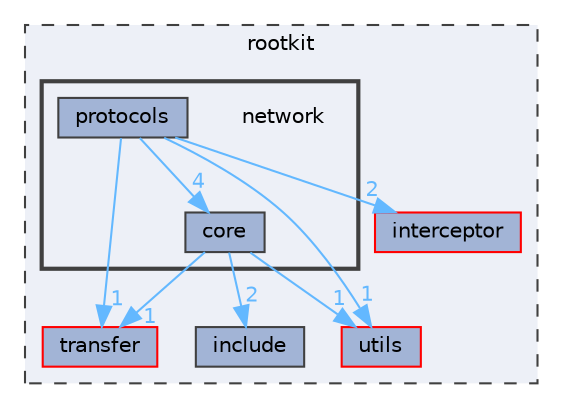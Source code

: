 digraph "network"
{
 // INTERACTIVE_SVG=YES
 // LATEX_PDF_SIZE
  bgcolor="transparent";
  edge [fontname=Helvetica,fontsize=10,labelfontname=Helvetica,labelfontsize=10];
  node [fontname=Helvetica,fontsize=10,shape=box,height=0.2,width=0.4];
  compound=true
  subgraph clusterdir_402360ec4962a67b7aff3737317d7e9a {
    graph [ bgcolor="#edf0f7", pencolor="grey25", label="rootkit", fontname=Helvetica,fontsize=10 style="filled,dashed", URL="dir_402360ec4962a67b7aff3737317d7e9a.html",tooltip=""]
  dir_663e9f7f0e05302df3aefa09fa938471 [label="transfer", fillcolor="#a2b4d6", color="red", style="filled", URL="dir_663e9f7f0e05302df3aefa09fa938471.html",tooltip=""];
  dir_c131034057e02e1eae9fabc5bf404e0f [label="utils", fillcolor="#a2b4d6", color="red", style="filled", URL="dir_c131034057e02e1eae9fabc5bf404e0f.html",tooltip=""];
  dir_d6529833b28cf7034848d180a0eb120f [label="include", fillcolor="#a2b4d6", color="grey25", style="filled", URL="dir_d6529833b28cf7034848d180a0eb120f.html",tooltip=""];
  dir_d904e3780084ba82573a1722fa499be7 [label="interceptor", fillcolor="#a2b4d6", color="red", style="filled", URL="dir_d904e3780084ba82573a1722fa499be7.html",tooltip=""];
  subgraph clusterdir_d99789901ca537854da052567cb3059f {
    graph [ bgcolor="#edf0f7", pencolor="grey25", label="", fontname=Helvetica,fontsize=10 style="filled,bold", URL="dir_d99789901ca537854da052567cb3059f.html",tooltip=""]
    dir_d99789901ca537854da052567cb3059f [shape=plaintext, label="network"];
  dir_abe5732708173773f97a027312b96e60 [label="core", fillcolor="#a2b4d6", color="grey25", style="filled", URL="dir_abe5732708173773f97a027312b96e60.html",tooltip=""];
  dir_c24d2296914330326030bfa83138556b [label="protocols", fillcolor="#a2b4d6", color="grey25", style="filled", URL="dir_c24d2296914330326030bfa83138556b.html",tooltip=""];
  }
  }
  dir_abe5732708173773f97a027312b96e60->dir_663e9f7f0e05302df3aefa09fa938471 [headlabel="1", labeldistance=1.5 headhref="dir_000003_000030.html" href="dir_000003_000030.html" color="steelblue1" fontcolor="steelblue1"];
  dir_abe5732708173773f97a027312b96e60->dir_c131034057e02e1eae9fabc5bf404e0f [headlabel="1", labeldistance=1.5 headhref="dir_000003_000033.html" href="dir_000003_000033.html" color="steelblue1" fontcolor="steelblue1"];
  dir_abe5732708173773f97a027312b96e60->dir_d6529833b28cf7034848d180a0eb120f [headlabel="2", labeldistance=1.5 headhref="dir_000003_000013.html" href="dir_000003_000013.html" color="steelblue1" fontcolor="steelblue1"];
  dir_c24d2296914330326030bfa83138556b->dir_abe5732708173773f97a027312b96e60 [headlabel="4", labeldistance=1.5 headhref="dir_000022_000003.html" href="dir_000022_000003.html" color="steelblue1" fontcolor="steelblue1"];
  dir_c24d2296914330326030bfa83138556b->dir_d904e3780084ba82573a1722fa499be7 [headlabel="2", labeldistance=1.5 headhref="dir_000022_000016.html" href="dir_000022_000016.html" color="steelblue1" fontcolor="steelblue1"];
  dir_c24d2296914330326030bfa83138556b->dir_c131034057e02e1eae9fabc5bf404e0f [headlabel="1", labeldistance=1.5 headhref="dir_000022_000033.html" href="dir_000022_000033.html" color="steelblue1" fontcolor="steelblue1"];
  dir_c24d2296914330326030bfa83138556b->dir_663e9f7f0e05302df3aefa09fa938471 [headlabel="1", labeldistance=1.5 headhref="dir_000022_000030.html" href="dir_000022_000030.html" color="steelblue1" fontcolor="steelblue1"];
}

